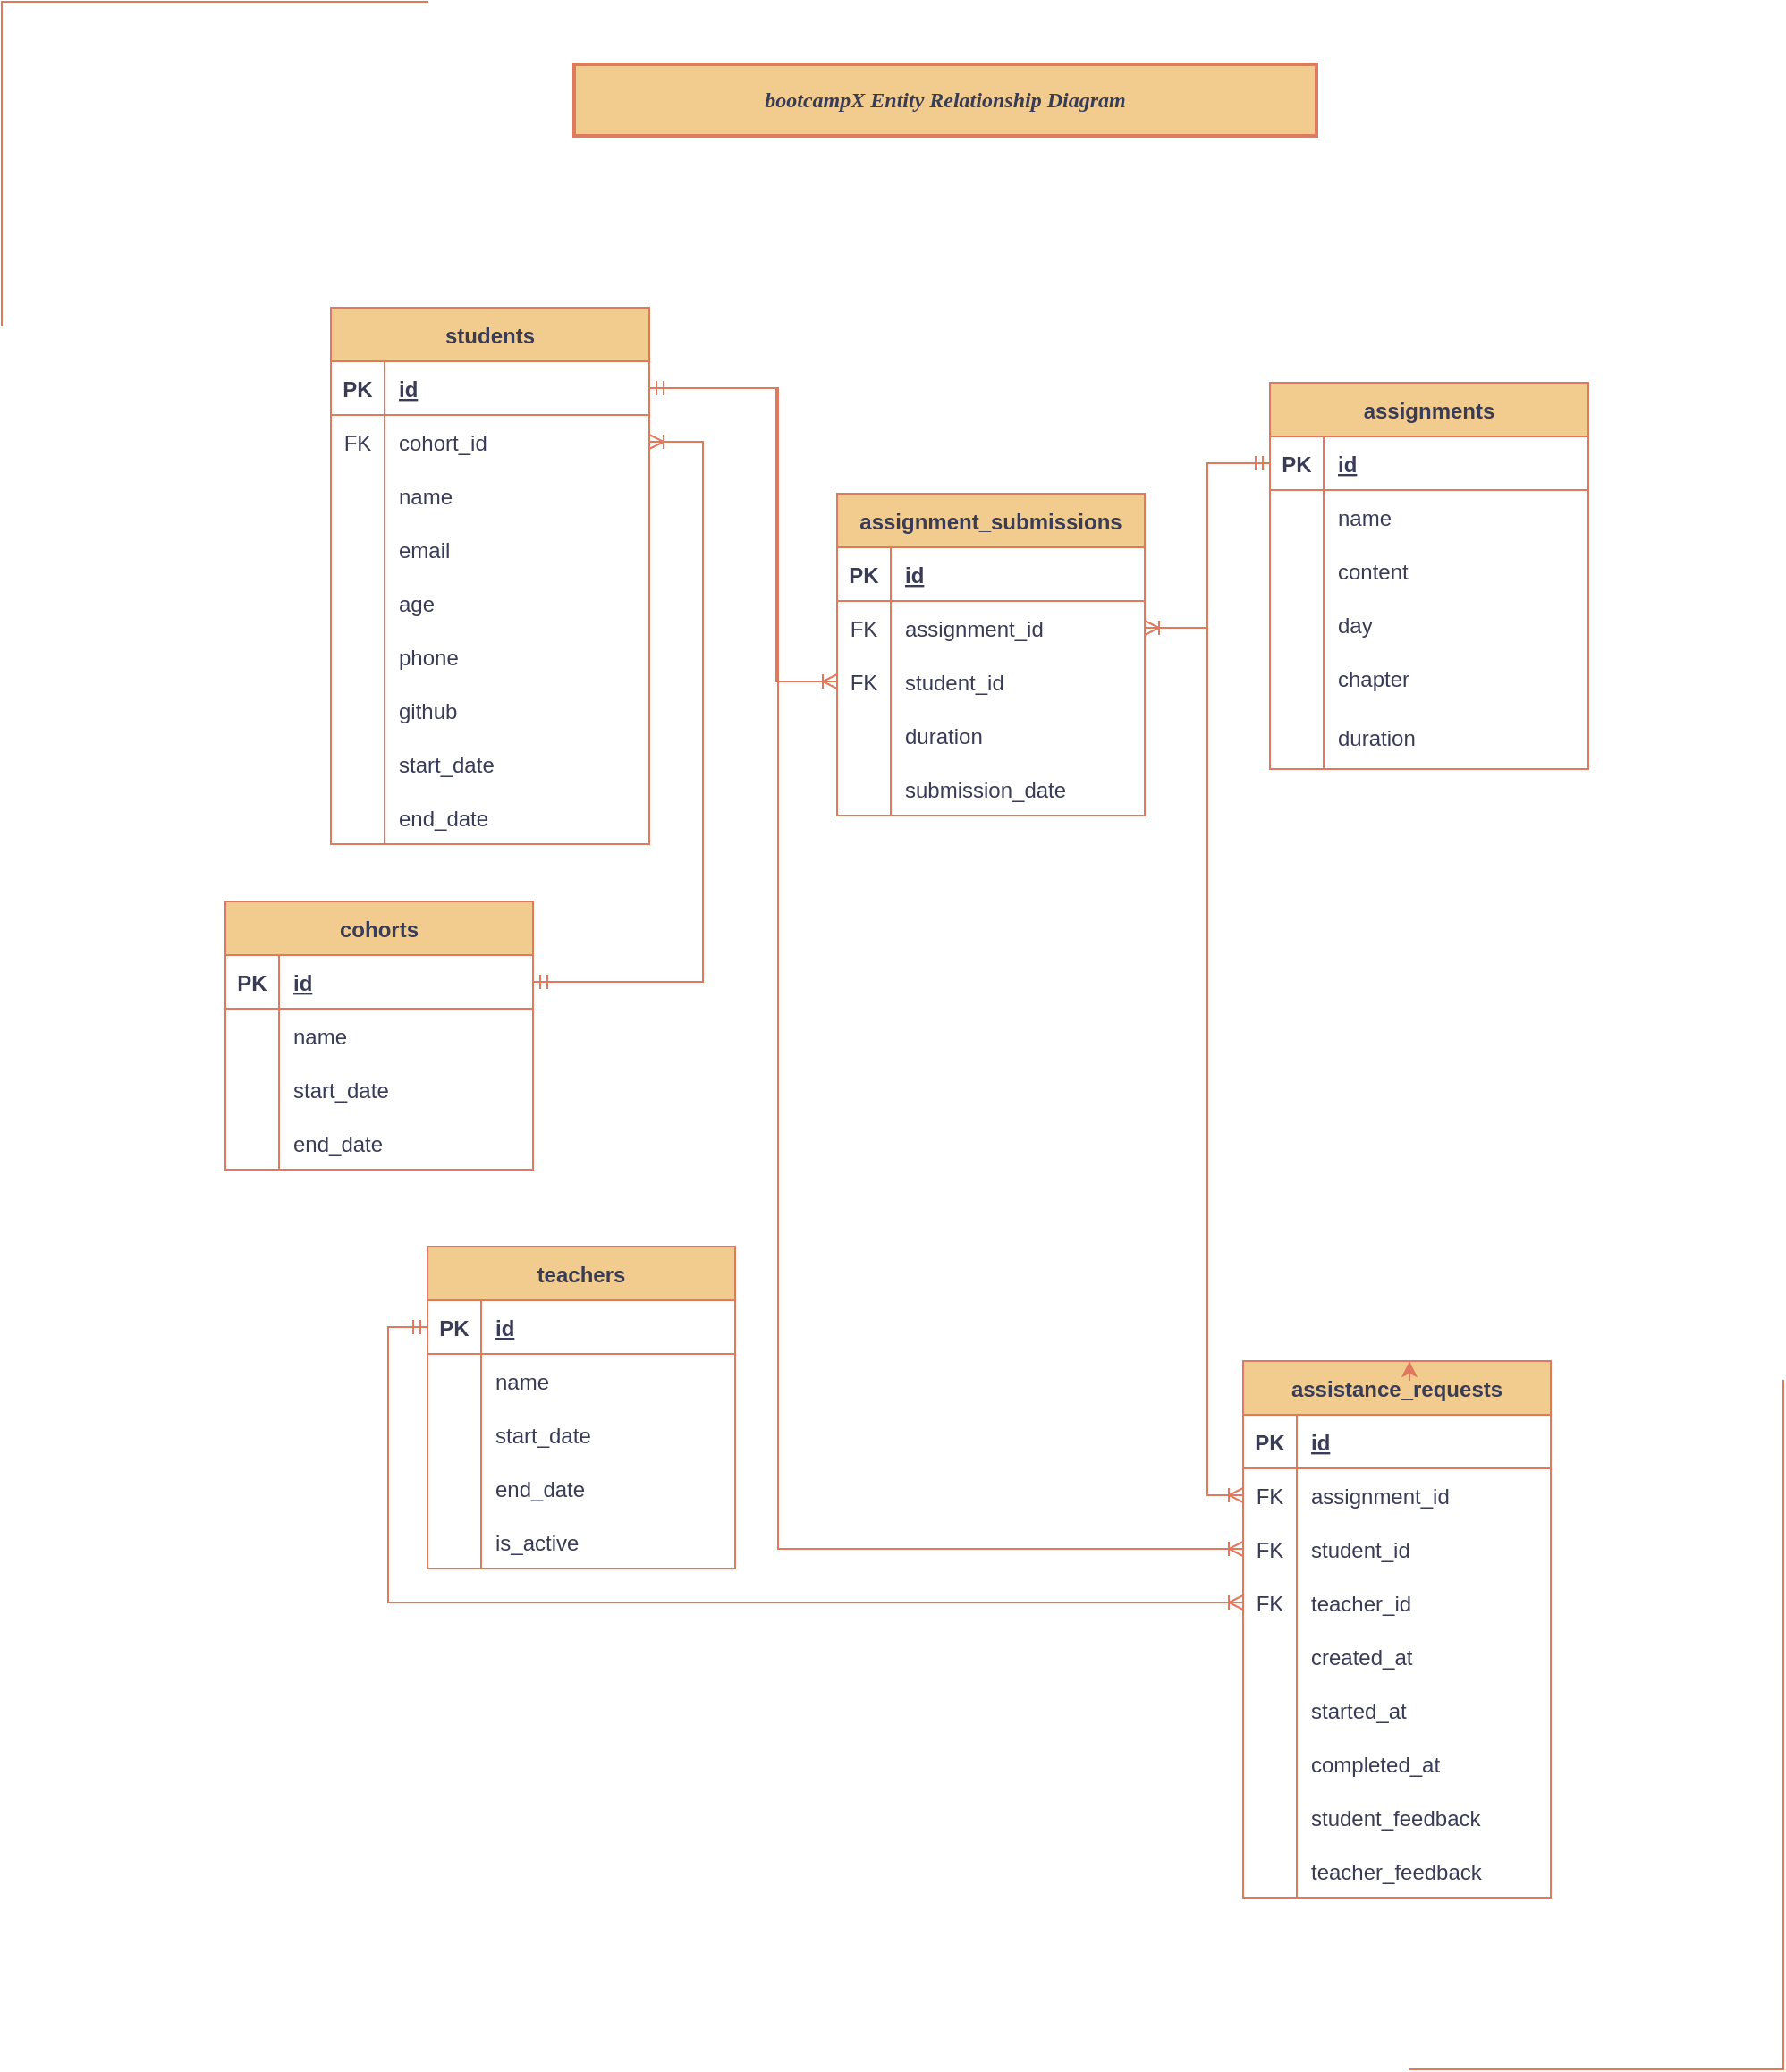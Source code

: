 <mxfile version="20.2.7" type="github">
  <diagram id="R2lEEEUBdFMjLlhIrx00" name="Page-1">
    <mxGraphModel dx="1381" dy="1195" grid="0" gridSize="17" guides="1" tooltips="1" connect="1" arrows="1" fold="1" page="0" pageScale="1" pageWidth="1920" pageHeight="1200" background="none" math="0" shadow="0" extFonts="Permanent Marker^https://fonts.googleapis.com/css?family=Permanent+Marker">
      <root>
        <mxCell id="0" />
        <mxCell id="1" parent="0" />
        <mxCell id="H8_m_KAWTPCKVmlDr_jR-15" value="assignments" style="shape=table;startSize=30;container=1;collapsible=1;childLayout=tableLayout;fixedRows=1;rowLines=0;fontStyle=1;align=center;resizeLast=1;fillColor=#F2CC8F;strokeColor=#E07A5F;fontColor=#393C56;" parent="1" vertex="1">
          <mxGeometry x="1013" y="195" width="178" height="216" as="geometry" />
        </mxCell>
        <mxCell id="H8_m_KAWTPCKVmlDr_jR-16" value="" style="shape=tableRow;horizontal=0;startSize=0;swimlaneHead=0;swimlaneBody=0;fillColor=none;collapsible=0;dropTarget=0;points=[[0,0.5],[1,0.5]];portConstraint=eastwest;top=0;left=0;right=0;bottom=1;strokeColor=#E07A5F;fontColor=#393C56;" parent="H8_m_KAWTPCKVmlDr_jR-15" vertex="1">
          <mxGeometry y="30" width="178" height="30" as="geometry" />
        </mxCell>
        <mxCell id="H8_m_KAWTPCKVmlDr_jR-17" value="PK" style="shape=partialRectangle;connectable=0;fillColor=none;top=0;left=0;bottom=0;right=0;fontStyle=1;overflow=hidden;strokeColor=#E07A5F;fontColor=#393C56;" parent="H8_m_KAWTPCKVmlDr_jR-16" vertex="1">
          <mxGeometry width="30" height="30" as="geometry">
            <mxRectangle width="30" height="30" as="alternateBounds" />
          </mxGeometry>
        </mxCell>
        <mxCell id="H8_m_KAWTPCKVmlDr_jR-18" value="id" style="shape=partialRectangle;connectable=0;fillColor=none;top=0;left=0;bottom=0;right=0;align=left;spacingLeft=6;fontStyle=5;overflow=hidden;strokeColor=#E07A5F;fontColor=#393C56;" parent="H8_m_KAWTPCKVmlDr_jR-16" vertex="1">
          <mxGeometry x="30" width="148" height="30" as="geometry">
            <mxRectangle width="148" height="30" as="alternateBounds" />
          </mxGeometry>
        </mxCell>
        <mxCell id="H8_m_KAWTPCKVmlDr_jR-19" value="" style="shape=tableRow;horizontal=0;startSize=0;swimlaneHead=0;swimlaneBody=0;fillColor=none;collapsible=0;dropTarget=0;points=[[0,0.5],[1,0.5]];portConstraint=eastwest;top=0;left=0;right=0;bottom=0;strokeColor=#E07A5F;fontColor=#393C56;" parent="H8_m_KAWTPCKVmlDr_jR-15" vertex="1">
          <mxGeometry y="60" width="178" height="30" as="geometry" />
        </mxCell>
        <mxCell id="H8_m_KAWTPCKVmlDr_jR-20" value="" style="shape=partialRectangle;connectable=0;fillColor=none;top=0;left=0;bottom=0;right=0;editable=1;overflow=hidden;strokeColor=#E07A5F;fontColor=#393C56;" parent="H8_m_KAWTPCKVmlDr_jR-19" vertex="1">
          <mxGeometry width="30" height="30" as="geometry">
            <mxRectangle width="30" height="30" as="alternateBounds" />
          </mxGeometry>
        </mxCell>
        <mxCell id="H8_m_KAWTPCKVmlDr_jR-21" value="name" style="shape=partialRectangle;connectable=0;fillColor=none;top=0;left=0;bottom=0;right=0;align=left;spacingLeft=6;overflow=hidden;strokeColor=#E07A5F;fontColor=#393C56;" parent="H8_m_KAWTPCKVmlDr_jR-19" vertex="1">
          <mxGeometry x="30" width="148" height="30" as="geometry">
            <mxRectangle width="148" height="30" as="alternateBounds" />
          </mxGeometry>
        </mxCell>
        <mxCell id="H8_m_KAWTPCKVmlDr_jR-22" value="" style="shape=tableRow;horizontal=0;startSize=0;swimlaneHead=0;swimlaneBody=0;fillColor=none;collapsible=0;dropTarget=0;points=[[0,0.5],[1,0.5]];portConstraint=eastwest;top=0;left=0;right=0;bottom=0;strokeColor=#E07A5F;fontColor=#393C56;" parent="H8_m_KAWTPCKVmlDr_jR-15" vertex="1">
          <mxGeometry y="90" width="178" height="30" as="geometry" />
        </mxCell>
        <mxCell id="H8_m_KAWTPCKVmlDr_jR-23" value="" style="shape=partialRectangle;connectable=0;fillColor=none;top=0;left=0;bottom=0;right=0;editable=1;overflow=hidden;strokeColor=#E07A5F;fontColor=#393C56;" parent="H8_m_KAWTPCKVmlDr_jR-22" vertex="1">
          <mxGeometry width="30" height="30" as="geometry">
            <mxRectangle width="30" height="30" as="alternateBounds" />
          </mxGeometry>
        </mxCell>
        <mxCell id="H8_m_KAWTPCKVmlDr_jR-24" value="content" style="shape=partialRectangle;connectable=0;fillColor=none;top=0;left=0;bottom=0;right=0;align=left;spacingLeft=6;overflow=hidden;strokeColor=#E07A5F;fontColor=#393C56;" parent="H8_m_KAWTPCKVmlDr_jR-22" vertex="1">
          <mxGeometry x="30" width="148" height="30" as="geometry">
            <mxRectangle width="148" height="30" as="alternateBounds" />
          </mxGeometry>
        </mxCell>
        <mxCell id="H8_m_KAWTPCKVmlDr_jR-25" value="" style="shape=tableRow;horizontal=0;startSize=0;swimlaneHead=0;swimlaneBody=0;fillColor=none;collapsible=0;dropTarget=0;points=[[0,0.5],[1,0.5]];portConstraint=eastwest;top=0;left=0;right=0;bottom=0;strokeColor=#E07A5F;fontColor=#393C56;" parent="H8_m_KAWTPCKVmlDr_jR-15" vertex="1">
          <mxGeometry y="120" width="178" height="30" as="geometry" />
        </mxCell>
        <mxCell id="H8_m_KAWTPCKVmlDr_jR-26" value="" style="shape=partialRectangle;connectable=0;fillColor=none;top=0;left=0;bottom=0;right=0;editable=1;overflow=hidden;strokeColor=#E07A5F;fontColor=#393C56;" parent="H8_m_KAWTPCKVmlDr_jR-25" vertex="1">
          <mxGeometry width="30" height="30" as="geometry">
            <mxRectangle width="30" height="30" as="alternateBounds" />
          </mxGeometry>
        </mxCell>
        <mxCell id="H8_m_KAWTPCKVmlDr_jR-27" value="day" style="shape=partialRectangle;connectable=0;fillColor=none;top=0;left=0;bottom=0;right=0;align=left;spacingLeft=6;overflow=hidden;strokeColor=#E07A5F;fontColor=#393C56;" parent="H8_m_KAWTPCKVmlDr_jR-25" vertex="1">
          <mxGeometry x="30" width="148" height="30" as="geometry">
            <mxRectangle width="148" height="30" as="alternateBounds" />
          </mxGeometry>
        </mxCell>
        <mxCell id="H8_m_KAWTPCKVmlDr_jR-90" style="shape=tableRow;horizontal=0;startSize=0;swimlaneHead=0;swimlaneBody=0;fillColor=none;collapsible=0;dropTarget=0;points=[[0,0.5],[1,0.5]];portConstraint=eastwest;top=0;left=0;right=0;bottom=0;strokeColor=#E07A5F;fontColor=#393C56;" parent="H8_m_KAWTPCKVmlDr_jR-15" vertex="1">
          <mxGeometry y="150" width="178" height="30" as="geometry" />
        </mxCell>
        <mxCell id="H8_m_KAWTPCKVmlDr_jR-91" style="shape=partialRectangle;connectable=0;fillColor=none;top=0;left=0;bottom=0;right=0;editable=1;overflow=hidden;strokeColor=#E07A5F;fontColor=#393C56;" parent="H8_m_KAWTPCKVmlDr_jR-90" vertex="1">
          <mxGeometry width="30" height="30" as="geometry">
            <mxRectangle width="30" height="30" as="alternateBounds" />
          </mxGeometry>
        </mxCell>
        <mxCell id="H8_m_KAWTPCKVmlDr_jR-92" value="chapter" style="shape=partialRectangle;connectable=0;fillColor=none;top=0;left=0;bottom=0;right=0;align=left;spacingLeft=6;overflow=hidden;strokeColor=#E07A5F;fontColor=#393C56;" parent="H8_m_KAWTPCKVmlDr_jR-90" vertex="1">
          <mxGeometry x="30" width="148" height="30" as="geometry">
            <mxRectangle width="148" height="30" as="alternateBounds" />
          </mxGeometry>
        </mxCell>
        <mxCell id="H8_m_KAWTPCKVmlDr_jR-93" style="shape=tableRow;horizontal=0;startSize=0;swimlaneHead=0;swimlaneBody=0;fillColor=none;collapsible=0;dropTarget=0;points=[[0,0.5],[1,0.5]];portConstraint=eastwest;top=0;left=0;right=0;bottom=0;strokeColor=#E07A5F;fontColor=#393C56;" parent="H8_m_KAWTPCKVmlDr_jR-15" vertex="1">
          <mxGeometry y="180" width="178" height="36" as="geometry" />
        </mxCell>
        <mxCell id="H8_m_KAWTPCKVmlDr_jR-94" style="shape=partialRectangle;connectable=0;fillColor=none;top=0;left=0;bottom=0;right=0;editable=1;overflow=hidden;strokeColor=#E07A5F;fontColor=#393C56;" parent="H8_m_KAWTPCKVmlDr_jR-93" vertex="1">
          <mxGeometry width="30" height="36" as="geometry">
            <mxRectangle width="30" height="36" as="alternateBounds" />
          </mxGeometry>
        </mxCell>
        <mxCell id="H8_m_KAWTPCKVmlDr_jR-95" value="duration" style="shape=partialRectangle;connectable=0;fillColor=none;top=0;left=0;bottom=0;right=0;align=left;spacingLeft=6;overflow=hidden;strokeColor=#E07A5F;fontColor=#393C56;" parent="H8_m_KAWTPCKVmlDr_jR-93" vertex="1">
          <mxGeometry x="30" width="148" height="36" as="geometry">
            <mxRectangle width="148" height="36" as="alternateBounds" />
          </mxGeometry>
        </mxCell>
        <mxCell id="H8_m_KAWTPCKVmlDr_jR-29" value="cohorts" style="shape=table;startSize=30;container=1;collapsible=1;childLayout=tableLayout;fixedRows=1;rowLines=0;fontStyle=1;align=center;resizeLast=1;fillColor=#F2CC8F;strokeColor=#E07A5F;fontColor=#393C56;" parent="1" vertex="1">
          <mxGeometry x="429" y="485" width="172" height="150" as="geometry" />
        </mxCell>
        <mxCell id="H8_m_KAWTPCKVmlDr_jR-30" value="" style="shape=tableRow;horizontal=0;startSize=0;swimlaneHead=0;swimlaneBody=0;fillColor=none;collapsible=0;dropTarget=0;points=[[0,0.5],[1,0.5]];portConstraint=eastwest;top=0;left=0;right=0;bottom=1;strokeColor=#E07A5F;fontColor=#393C56;" parent="H8_m_KAWTPCKVmlDr_jR-29" vertex="1">
          <mxGeometry y="30" width="172" height="30" as="geometry" />
        </mxCell>
        <mxCell id="H8_m_KAWTPCKVmlDr_jR-31" value="PK" style="shape=partialRectangle;connectable=0;fillColor=none;top=0;left=0;bottom=0;right=0;fontStyle=1;overflow=hidden;strokeColor=#E07A5F;fontColor=#393C56;" parent="H8_m_KAWTPCKVmlDr_jR-30" vertex="1">
          <mxGeometry width="30" height="30" as="geometry">
            <mxRectangle width="30" height="30" as="alternateBounds" />
          </mxGeometry>
        </mxCell>
        <mxCell id="H8_m_KAWTPCKVmlDr_jR-32" value="id" style="shape=partialRectangle;connectable=0;fillColor=none;top=0;left=0;bottom=0;right=0;align=left;spacingLeft=6;fontStyle=5;overflow=hidden;strokeColor=#E07A5F;fontColor=#393C56;" parent="H8_m_KAWTPCKVmlDr_jR-30" vertex="1">
          <mxGeometry x="30" width="142" height="30" as="geometry">
            <mxRectangle width="142" height="30" as="alternateBounds" />
          </mxGeometry>
        </mxCell>
        <mxCell id="H8_m_KAWTPCKVmlDr_jR-33" value="" style="shape=tableRow;horizontal=0;startSize=0;swimlaneHead=0;swimlaneBody=0;fillColor=none;collapsible=0;dropTarget=0;points=[[0,0.5],[1,0.5]];portConstraint=eastwest;top=0;left=0;right=0;bottom=0;strokeColor=#E07A5F;fontColor=#393C56;" parent="H8_m_KAWTPCKVmlDr_jR-29" vertex="1">
          <mxGeometry y="60" width="172" height="30" as="geometry" />
        </mxCell>
        <mxCell id="H8_m_KAWTPCKVmlDr_jR-34" value="" style="shape=partialRectangle;connectable=0;fillColor=none;top=0;left=0;bottom=0;right=0;editable=1;overflow=hidden;strokeColor=#E07A5F;fontColor=#393C56;" parent="H8_m_KAWTPCKVmlDr_jR-33" vertex="1">
          <mxGeometry width="30" height="30" as="geometry">
            <mxRectangle width="30" height="30" as="alternateBounds" />
          </mxGeometry>
        </mxCell>
        <mxCell id="H8_m_KAWTPCKVmlDr_jR-35" value="name" style="shape=partialRectangle;connectable=0;fillColor=none;top=0;left=0;bottom=0;right=0;align=left;spacingLeft=6;overflow=hidden;strokeColor=#E07A5F;fontColor=#393C56;" parent="H8_m_KAWTPCKVmlDr_jR-33" vertex="1">
          <mxGeometry x="30" width="142" height="30" as="geometry">
            <mxRectangle width="142" height="30" as="alternateBounds" />
          </mxGeometry>
        </mxCell>
        <mxCell id="H8_m_KAWTPCKVmlDr_jR-36" value="" style="shape=tableRow;horizontal=0;startSize=0;swimlaneHead=0;swimlaneBody=0;fillColor=none;collapsible=0;dropTarget=0;points=[[0,0.5],[1,0.5]];portConstraint=eastwest;top=0;left=0;right=0;bottom=0;strokeColor=#E07A5F;fontColor=#393C56;" parent="H8_m_KAWTPCKVmlDr_jR-29" vertex="1">
          <mxGeometry y="90" width="172" height="30" as="geometry" />
        </mxCell>
        <mxCell id="H8_m_KAWTPCKVmlDr_jR-37" value="" style="shape=partialRectangle;connectable=0;fillColor=none;top=0;left=0;bottom=0;right=0;editable=1;overflow=hidden;strokeColor=#E07A5F;fontColor=#393C56;" parent="H8_m_KAWTPCKVmlDr_jR-36" vertex="1">
          <mxGeometry width="30" height="30" as="geometry">
            <mxRectangle width="30" height="30" as="alternateBounds" />
          </mxGeometry>
        </mxCell>
        <mxCell id="H8_m_KAWTPCKVmlDr_jR-38" value="start_date" style="shape=partialRectangle;connectable=0;fillColor=none;top=0;left=0;bottom=0;right=0;align=left;spacingLeft=6;overflow=hidden;strokeColor=#E07A5F;fontColor=#393C56;" parent="H8_m_KAWTPCKVmlDr_jR-36" vertex="1">
          <mxGeometry x="30" width="142" height="30" as="geometry">
            <mxRectangle width="142" height="30" as="alternateBounds" />
          </mxGeometry>
        </mxCell>
        <mxCell id="H8_m_KAWTPCKVmlDr_jR-39" value="" style="shape=tableRow;horizontal=0;startSize=0;swimlaneHead=0;swimlaneBody=0;fillColor=none;collapsible=0;dropTarget=0;points=[[0,0.5],[1,0.5]];portConstraint=eastwest;top=0;left=0;right=0;bottom=0;strokeColor=#E07A5F;fontColor=#393C56;" parent="H8_m_KAWTPCKVmlDr_jR-29" vertex="1">
          <mxGeometry y="120" width="172" height="30" as="geometry" />
        </mxCell>
        <mxCell id="H8_m_KAWTPCKVmlDr_jR-40" value="" style="shape=partialRectangle;connectable=0;fillColor=none;top=0;left=0;bottom=0;right=0;editable=1;overflow=hidden;strokeColor=#E07A5F;fontColor=#393C56;" parent="H8_m_KAWTPCKVmlDr_jR-39" vertex="1">
          <mxGeometry width="30" height="30" as="geometry">
            <mxRectangle width="30" height="30" as="alternateBounds" />
          </mxGeometry>
        </mxCell>
        <mxCell id="H8_m_KAWTPCKVmlDr_jR-41" value="end_date" style="shape=partialRectangle;connectable=0;fillColor=none;top=0;left=0;bottom=0;right=0;align=left;spacingLeft=6;overflow=hidden;strokeColor=#E07A5F;fontColor=#393C56;" parent="H8_m_KAWTPCKVmlDr_jR-39" vertex="1">
          <mxGeometry x="30" width="142" height="30" as="geometry">
            <mxRectangle width="142" height="30" as="alternateBounds" />
          </mxGeometry>
        </mxCell>
        <mxCell id="H8_m_KAWTPCKVmlDr_jR-42" value="students" style="shape=table;startSize=30;container=1;collapsible=1;childLayout=tableLayout;fixedRows=1;rowLines=0;fontStyle=1;align=center;resizeLast=1;fillColor=#F2CC8F;strokeColor=#E07A5F;fontColor=#393C56;" parent="1" vertex="1">
          <mxGeometry x="488" y="153" width="178" height="300" as="geometry" />
        </mxCell>
        <mxCell id="H8_m_KAWTPCKVmlDr_jR-43" value="" style="shape=tableRow;horizontal=0;startSize=0;swimlaneHead=0;swimlaneBody=0;fillColor=none;collapsible=0;dropTarget=0;points=[[0,0.5],[1,0.5]];portConstraint=eastwest;top=0;left=0;right=0;bottom=1;strokeColor=#E07A5F;fontColor=#393C56;" parent="H8_m_KAWTPCKVmlDr_jR-42" vertex="1">
          <mxGeometry y="30" width="178" height="30" as="geometry" />
        </mxCell>
        <mxCell id="H8_m_KAWTPCKVmlDr_jR-44" value="PK" style="shape=partialRectangle;connectable=0;fillColor=none;top=0;left=0;bottom=0;right=0;fontStyle=1;overflow=hidden;strokeColor=#E07A5F;fontColor=#393C56;" parent="H8_m_KAWTPCKVmlDr_jR-43" vertex="1">
          <mxGeometry width="30" height="30" as="geometry">
            <mxRectangle width="30" height="30" as="alternateBounds" />
          </mxGeometry>
        </mxCell>
        <mxCell id="H8_m_KAWTPCKVmlDr_jR-45" value="id" style="shape=partialRectangle;connectable=0;fillColor=none;top=0;left=0;bottom=0;right=0;align=left;spacingLeft=6;fontStyle=5;overflow=hidden;strokeColor=#E07A5F;fontColor=#393C56;" parent="H8_m_KAWTPCKVmlDr_jR-43" vertex="1">
          <mxGeometry x="30" width="148" height="30" as="geometry">
            <mxRectangle width="148" height="30" as="alternateBounds" />
          </mxGeometry>
        </mxCell>
        <mxCell id="H8_m_KAWTPCKVmlDr_jR-83" style="shape=tableRow;horizontal=0;startSize=0;swimlaneHead=0;swimlaneBody=0;fillColor=none;collapsible=0;dropTarget=0;points=[[0,0.5],[1,0.5]];portConstraint=eastwest;top=0;left=0;right=0;bottom=0;strokeColor=#E07A5F;fontColor=#393C56;" parent="H8_m_KAWTPCKVmlDr_jR-42" vertex="1">
          <mxGeometry y="60" width="178" height="30" as="geometry" />
        </mxCell>
        <mxCell id="H8_m_KAWTPCKVmlDr_jR-84" value="FK" style="shape=partialRectangle;connectable=0;fillColor=none;top=0;left=0;bottom=0;right=0;editable=1;overflow=hidden;strokeColor=#E07A5F;fontColor=#393C56;" parent="H8_m_KAWTPCKVmlDr_jR-83" vertex="1">
          <mxGeometry width="30" height="30" as="geometry">
            <mxRectangle width="30" height="30" as="alternateBounds" />
          </mxGeometry>
        </mxCell>
        <mxCell id="H8_m_KAWTPCKVmlDr_jR-85" value="cohort_id" style="shape=partialRectangle;connectable=0;fillColor=none;top=0;left=0;bottom=0;right=0;align=left;spacingLeft=6;overflow=hidden;strokeColor=#E07A5F;fontColor=#393C56;" parent="H8_m_KAWTPCKVmlDr_jR-83" vertex="1">
          <mxGeometry x="30" width="148" height="30" as="geometry">
            <mxRectangle width="148" height="30" as="alternateBounds" />
          </mxGeometry>
        </mxCell>
        <mxCell id="H8_m_KAWTPCKVmlDr_jR-46" value="" style="shape=tableRow;horizontal=0;startSize=0;swimlaneHead=0;swimlaneBody=0;fillColor=none;collapsible=0;dropTarget=0;points=[[0,0.5],[1,0.5]];portConstraint=eastwest;top=0;left=0;right=0;bottom=0;strokeColor=#E07A5F;fontColor=#393C56;" parent="H8_m_KAWTPCKVmlDr_jR-42" vertex="1">
          <mxGeometry y="90" width="178" height="30" as="geometry" />
        </mxCell>
        <mxCell id="H8_m_KAWTPCKVmlDr_jR-47" value="" style="shape=partialRectangle;connectable=0;fillColor=none;top=0;left=0;bottom=0;right=0;editable=1;overflow=hidden;strokeColor=#E07A5F;fontColor=#393C56;" parent="H8_m_KAWTPCKVmlDr_jR-46" vertex="1">
          <mxGeometry width="30" height="30" as="geometry">
            <mxRectangle width="30" height="30" as="alternateBounds" />
          </mxGeometry>
        </mxCell>
        <mxCell id="H8_m_KAWTPCKVmlDr_jR-48" value="name" style="shape=partialRectangle;connectable=0;fillColor=none;top=0;left=0;bottom=0;right=0;align=left;spacingLeft=6;overflow=hidden;strokeColor=#E07A5F;fontColor=#393C56;" parent="H8_m_KAWTPCKVmlDr_jR-46" vertex="1">
          <mxGeometry x="30" width="148" height="30" as="geometry">
            <mxRectangle width="148" height="30" as="alternateBounds" />
          </mxGeometry>
        </mxCell>
        <mxCell id="H8_m_KAWTPCKVmlDr_jR-52" value="" style="shape=tableRow;horizontal=0;startSize=0;swimlaneHead=0;swimlaneBody=0;fillColor=none;collapsible=0;dropTarget=0;points=[[0,0.5],[1,0.5]];portConstraint=eastwest;top=0;left=0;right=0;bottom=0;strokeColor=#E07A5F;fontColor=#393C56;" parent="H8_m_KAWTPCKVmlDr_jR-42" vertex="1">
          <mxGeometry y="120" width="178" height="30" as="geometry" />
        </mxCell>
        <mxCell id="H8_m_KAWTPCKVmlDr_jR-53" value="" style="shape=partialRectangle;connectable=0;fillColor=none;top=0;left=0;bottom=0;right=0;editable=1;overflow=hidden;strokeColor=#E07A5F;fontColor=#393C56;" parent="H8_m_KAWTPCKVmlDr_jR-52" vertex="1">
          <mxGeometry width="30" height="30" as="geometry">
            <mxRectangle width="30" height="30" as="alternateBounds" />
          </mxGeometry>
        </mxCell>
        <mxCell id="H8_m_KAWTPCKVmlDr_jR-54" value="email" style="shape=partialRectangle;connectable=0;fillColor=none;top=0;left=0;bottom=0;right=0;align=left;spacingLeft=6;overflow=hidden;strokeColor=#E07A5F;fontColor=#393C56;" parent="H8_m_KAWTPCKVmlDr_jR-52" vertex="1">
          <mxGeometry x="30" width="148" height="30" as="geometry">
            <mxRectangle width="148" height="30" as="alternateBounds" />
          </mxGeometry>
        </mxCell>
        <mxCell id="H8_m_KAWTPCKVmlDr_jR-49" value="" style="shape=tableRow;horizontal=0;startSize=0;swimlaneHead=0;swimlaneBody=0;fillColor=none;collapsible=0;dropTarget=0;points=[[0,0.5],[1,0.5]];portConstraint=eastwest;top=0;left=0;right=0;bottom=0;strokeColor=#E07A5F;fontColor=#393C56;" parent="H8_m_KAWTPCKVmlDr_jR-42" vertex="1">
          <mxGeometry y="150" width="178" height="30" as="geometry" />
        </mxCell>
        <mxCell id="H8_m_KAWTPCKVmlDr_jR-50" value="" style="shape=partialRectangle;connectable=0;fillColor=none;top=0;left=0;bottom=0;right=0;editable=1;overflow=hidden;strokeColor=#E07A5F;fontColor=#393C56;" parent="H8_m_KAWTPCKVmlDr_jR-49" vertex="1">
          <mxGeometry width="30" height="30" as="geometry">
            <mxRectangle width="30" height="30" as="alternateBounds" />
          </mxGeometry>
        </mxCell>
        <mxCell id="H8_m_KAWTPCKVmlDr_jR-51" value="age" style="shape=partialRectangle;connectable=0;fillColor=none;top=0;left=0;bottom=0;right=0;align=left;spacingLeft=6;overflow=hidden;strokeColor=#E07A5F;fontColor=#393C56;" parent="H8_m_KAWTPCKVmlDr_jR-49" vertex="1">
          <mxGeometry x="30" width="148" height="30" as="geometry">
            <mxRectangle width="148" height="30" as="alternateBounds" />
          </mxGeometry>
        </mxCell>
        <mxCell id="H8_m_KAWTPCKVmlDr_jR-71" style="shape=tableRow;horizontal=0;startSize=0;swimlaneHead=0;swimlaneBody=0;fillColor=none;collapsible=0;dropTarget=0;points=[[0,0.5],[1,0.5]];portConstraint=eastwest;top=0;left=0;right=0;bottom=0;strokeColor=#E07A5F;fontColor=#393C56;" parent="H8_m_KAWTPCKVmlDr_jR-42" vertex="1">
          <mxGeometry y="180" width="178" height="30" as="geometry" />
        </mxCell>
        <mxCell id="H8_m_KAWTPCKVmlDr_jR-72" style="shape=partialRectangle;connectable=0;fillColor=none;top=0;left=0;bottom=0;right=0;editable=1;overflow=hidden;strokeColor=#E07A5F;fontColor=#393C56;" parent="H8_m_KAWTPCKVmlDr_jR-71" vertex="1">
          <mxGeometry width="30" height="30" as="geometry">
            <mxRectangle width="30" height="30" as="alternateBounds" />
          </mxGeometry>
        </mxCell>
        <mxCell id="H8_m_KAWTPCKVmlDr_jR-73" value="phone" style="shape=partialRectangle;connectable=0;fillColor=none;top=0;left=0;bottom=0;right=0;align=left;spacingLeft=6;overflow=hidden;strokeColor=#E07A5F;fontColor=#393C56;" parent="H8_m_KAWTPCKVmlDr_jR-71" vertex="1">
          <mxGeometry x="30" width="148" height="30" as="geometry">
            <mxRectangle width="148" height="30" as="alternateBounds" />
          </mxGeometry>
        </mxCell>
        <mxCell id="H8_m_KAWTPCKVmlDr_jR-74" style="shape=tableRow;horizontal=0;startSize=0;swimlaneHead=0;swimlaneBody=0;fillColor=none;collapsible=0;dropTarget=0;points=[[0,0.5],[1,0.5]];portConstraint=eastwest;top=0;left=0;right=0;bottom=0;strokeColor=#E07A5F;fontColor=#393C56;" parent="H8_m_KAWTPCKVmlDr_jR-42" vertex="1">
          <mxGeometry y="210" width="178" height="30" as="geometry" />
        </mxCell>
        <mxCell id="H8_m_KAWTPCKVmlDr_jR-75" style="shape=partialRectangle;connectable=0;fillColor=none;top=0;left=0;bottom=0;right=0;editable=1;overflow=hidden;strokeColor=#E07A5F;fontColor=#393C56;" parent="H8_m_KAWTPCKVmlDr_jR-74" vertex="1">
          <mxGeometry width="30" height="30" as="geometry">
            <mxRectangle width="30" height="30" as="alternateBounds" />
          </mxGeometry>
        </mxCell>
        <mxCell id="H8_m_KAWTPCKVmlDr_jR-76" value="github" style="shape=partialRectangle;connectable=0;fillColor=none;top=0;left=0;bottom=0;right=0;align=left;spacingLeft=6;overflow=hidden;strokeColor=#E07A5F;fontColor=#393C56;" parent="H8_m_KAWTPCKVmlDr_jR-74" vertex="1">
          <mxGeometry x="30" width="148" height="30" as="geometry">
            <mxRectangle width="148" height="30" as="alternateBounds" />
          </mxGeometry>
        </mxCell>
        <mxCell id="H8_m_KAWTPCKVmlDr_jR-77" style="shape=tableRow;horizontal=0;startSize=0;swimlaneHead=0;swimlaneBody=0;fillColor=none;collapsible=0;dropTarget=0;points=[[0,0.5],[1,0.5]];portConstraint=eastwest;top=0;left=0;right=0;bottom=0;strokeColor=#E07A5F;fontColor=#393C56;" parent="H8_m_KAWTPCKVmlDr_jR-42" vertex="1">
          <mxGeometry y="240" width="178" height="30" as="geometry" />
        </mxCell>
        <mxCell id="H8_m_KAWTPCKVmlDr_jR-78" style="shape=partialRectangle;connectable=0;fillColor=none;top=0;left=0;bottom=0;right=0;editable=1;overflow=hidden;strokeColor=#E07A5F;fontColor=#393C56;" parent="H8_m_KAWTPCKVmlDr_jR-77" vertex="1">
          <mxGeometry width="30" height="30" as="geometry">
            <mxRectangle width="30" height="30" as="alternateBounds" />
          </mxGeometry>
        </mxCell>
        <mxCell id="H8_m_KAWTPCKVmlDr_jR-79" value="start_date" style="shape=partialRectangle;connectable=0;fillColor=none;top=0;left=0;bottom=0;right=0;align=left;spacingLeft=6;overflow=hidden;strokeColor=#E07A5F;fontColor=#393C56;" parent="H8_m_KAWTPCKVmlDr_jR-77" vertex="1">
          <mxGeometry x="30" width="148" height="30" as="geometry">
            <mxRectangle width="148" height="30" as="alternateBounds" />
          </mxGeometry>
        </mxCell>
        <mxCell id="H8_m_KAWTPCKVmlDr_jR-80" style="shape=tableRow;horizontal=0;startSize=0;swimlaneHead=0;swimlaneBody=0;fillColor=none;collapsible=0;dropTarget=0;points=[[0,0.5],[1,0.5]];portConstraint=eastwest;top=0;left=0;right=0;bottom=0;strokeColor=#E07A5F;fontColor=#393C56;" parent="H8_m_KAWTPCKVmlDr_jR-42" vertex="1">
          <mxGeometry y="270" width="178" height="30" as="geometry" />
        </mxCell>
        <mxCell id="H8_m_KAWTPCKVmlDr_jR-81" style="shape=partialRectangle;connectable=0;fillColor=none;top=0;left=0;bottom=0;right=0;editable=1;overflow=hidden;strokeColor=#E07A5F;fontColor=#393C56;" parent="H8_m_KAWTPCKVmlDr_jR-80" vertex="1">
          <mxGeometry width="30" height="30" as="geometry">
            <mxRectangle width="30" height="30" as="alternateBounds" />
          </mxGeometry>
        </mxCell>
        <mxCell id="H8_m_KAWTPCKVmlDr_jR-82" value="end_date" style="shape=partialRectangle;connectable=0;fillColor=none;top=0;left=0;bottom=0;right=0;align=left;spacingLeft=6;overflow=hidden;strokeColor=#E07A5F;fontColor=#393C56;" parent="H8_m_KAWTPCKVmlDr_jR-80" vertex="1">
          <mxGeometry x="30" width="148" height="30" as="geometry">
            <mxRectangle width="148" height="30" as="alternateBounds" />
          </mxGeometry>
        </mxCell>
        <mxCell id="H8_m_KAWTPCKVmlDr_jR-55" value="assignment_submissions" style="shape=table;startSize=30;container=1;collapsible=1;childLayout=tableLayout;fixedRows=1;rowLines=0;fontStyle=1;align=center;resizeLast=1;fillColor=#F2CC8F;strokeColor=#E07A5F;fontColor=#393C56;" parent="1" vertex="1">
          <mxGeometry x="771" y="257" width="172" height="180" as="geometry" />
        </mxCell>
        <mxCell id="H8_m_KAWTPCKVmlDr_jR-56" value="" style="shape=tableRow;horizontal=0;startSize=0;swimlaneHead=0;swimlaneBody=0;fillColor=none;collapsible=0;dropTarget=0;points=[[0,0.5],[1,0.5]];portConstraint=eastwest;top=0;left=0;right=0;bottom=1;strokeColor=#E07A5F;fontColor=#393C56;" parent="H8_m_KAWTPCKVmlDr_jR-55" vertex="1">
          <mxGeometry y="30" width="172" height="30" as="geometry" />
        </mxCell>
        <mxCell id="H8_m_KAWTPCKVmlDr_jR-57" value="PK" style="shape=partialRectangle;connectable=0;fillColor=none;top=0;left=0;bottom=0;right=0;fontStyle=1;overflow=hidden;strokeColor=#E07A5F;fontColor=#393C56;" parent="H8_m_KAWTPCKVmlDr_jR-56" vertex="1">
          <mxGeometry width="30" height="30" as="geometry">
            <mxRectangle width="30" height="30" as="alternateBounds" />
          </mxGeometry>
        </mxCell>
        <mxCell id="H8_m_KAWTPCKVmlDr_jR-58" value="id" style="shape=partialRectangle;connectable=0;fillColor=none;top=0;left=0;bottom=0;right=0;align=left;spacingLeft=6;fontStyle=5;overflow=hidden;strokeColor=#E07A5F;fontColor=#393C56;" parent="H8_m_KAWTPCKVmlDr_jR-56" vertex="1">
          <mxGeometry x="30" width="142" height="30" as="geometry">
            <mxRectangle width="142" height="30" as="alternateBounds" />
          </mxGeometry>
        </mxCell>
        <mxCell id="H8_m_KAWTPCKVmlDr_jR-59" value="" style="shape=tableRow;horizontal=0;startSize=0;swimlaneHead=0;swimlaneBody=0;fillColor=none;collapsible=0;dropTarget=0;points=[[0,0.5],[1,0.5]];portConstraint=eastwest;top=0;left=0;right=0;bottom=0;strokeColor=#E07A5F;fontColor=#393C56;" parent="H8_m_KAWTPCKVmlDr_jR-55" vertex="1">
          <mxGeometry y="60" width="172" height="30" as="geometry" />
        </mxCell>
        <mxCell id="H8_m_KAWTPCKVmlDr_jR-60" value="FK" style="shape=partialRectangle;connectable=0;fillColor=none;top=0;left=0;bottom=0;right=0;editable=1;overflow=hidden;strokeColor=#E07A5F;fontColor=#393C56;" parent="H8_m_KAWTPCKVmlDr_jR-59" vertex="1">
          <mxGeometry width="30" height="30" as="geometry">
            <mxRectangle width="30" height="30" as="alternateBounds" />
          </mxGeometry>
        </mxCell>
        <mxCell id="H8_m_KAWTPCKVmlDr_jR-61" value="assignment_id" style="shape=partialRectangle;connectable=0;fillColor=none;top=0;left=0;bottom=0;right=0;align=left;spacingLeft=6;overflow=hidden;strokeColor=#E07A5F;fontColor=#393C56;" parent="H8_m_KAWTPCKVmlDr_jR-59" vertex="1">
          <mxGeometry x="30" width="142" height="30" as="geometry">
            <mxRectangle width="142" height="30" as="alternateBounds" />
          </mxGeometry>
        </mxCell>
        <mxCell id="H8_m_KAWTPCKVmlDr_jR-62" value="" style="shape=tableRow;horizontal=0;startSize=0;swimlaneHead=0;swimlaneBody=0;fillColor=none;collapsible=0;dropTarget=0;points=[[0,0.5],[1,0.5]];portConstraint=eastwest;top=0;left=0;right=0;bottom=0;strokeColor=#E07A5F;fontColor=#393C56;" parent="H8_m_KAWTPCKVmlDr_jR-55" vertex="1">
          <mxGeometry y="90" width="172" height="30" as="geometry" />
        </mxCell>
        <mxCell id="H8_m_KAWTPCKVmlDr_jR-63" value="FK" style="shape=partialRectangle;connectable=0;fillColor=none;top=0;left=0;bottom=0;right=0;editable=1;overflow=hidden;strokeColor=#E07A5F;fontColor=#393C56;" parent="H8_m_KAWTPCKVmlDr_jR-62" vertex="1">
          <mxGeometry width="30" height="30" as="geometry">
            <mxRectangle width="30" height="30" as="alternateBounds" />
          </mxGeometry>
        </mxCell>
        <mxCell id="H8_m_KAWTPCKVmlDr_jR-64" value="student_id" style="shape=partialRectangle;connectable=0;fillColor=none;top=0;left=0;bottom=0;right=0;align=left;spacingLeft=6;overflow=hidden;strokeColor=#E07A5F;fontColor=#393C56;" parent="H8_m_KAWTPCKVmlDr_jR-62" vertex="1">
          <mxGeometry x="30" width="142" height="30" as="geometry">
            <mxRectangle width="142" height="30" as="alternateBounds" />
          </mxGeometry>
        </mxCell>
        <mxCell id="H8_m_KAWTPCKVmlDr_jR-65" value="" style="shape=tableRow;horizontal=0;startSize=0;swimlaneHead=0;swimlaneBody=0;fillColor=none;collapsible=0;dropTarget=0;points=[[0,0.5],[1,0.5]];portConstraint=eastwest;top=0;left=0;right=0;bottom=0;strokeColor=#E07A5F;fontColor=#393C56;" parent="H8_m_KAWTPCKVmlDr_jR-55" vertex="1">
          <mxGeometry y="120" width="172" height="30" as="geometry" />
        </mxCell>
        <mxCell id="H8_m_KAWTPCKVmlDr_jR-66" value="" style="shape=partialRectangle;connectable=0;fillColor=none;top=0;left=0;bottom=0;right=0;editable=1;overflow=hidden;strokeColor=#E07A5F;fontColor=#393C56;" parent="H8_m_KAWTPCKVmlDr_jR-65" vertex="1">
          <mxGeometry width="30" height="30" as="geometry">
            <mxRectangle width="30" height="30" as="alternateBounds" />
          </mxGeometry>
        </mxCell>
        <mxCell id="H8_m_KAWTPCKVmlDr_jR-67" value="duration" style="shape=partialRectangle;connectable=0;fillColor=none;top=0;left=0;bottom=0;right=0;align=left;spacingLeft=6;overflow=hidden;strokeColor=#E07A5F;fontColor=#393C56;" parent="H8_m_KAWTPCKVmlDr_jR-65" vertex="1">
          <mxGeometry x="30" width="142" height="30" as="geometry">
            <mxRectangle width="142" height="30" as="alternateBounds" />
          </mxGeometry>
        </mxCell>
        <mxCell id="H8_m_KAWTPCKVmlDr_jR-87" style="shape=tableRow;horizontal=0;startSize=0;swimlaneHead=0;swimlaneBody=0;fillColor=none;collapsible=0;dropTarget=0;points=[[0,0.5],[1,0.5]];portConstraint=eastwest;top=0;left=0;right=0;bottom=0;strokeColor=#E07A5F;fontColor=#393C56;" parent="H8_m_KAWTPCKVmlDr_jR-55" vertex="1">
          <mxGeometry y="150" width="172" height="30" as="geometry" />
        </mxCell>
        <mxCell id="H8_m_KAWTPCKVmlDr_jR-88" style="shape=partialRectangle;connectable=0;fillColor=none;top=0;left=0;bottom=0;right=0;editable=1;overflow=hidden;strokeColor=#E07A5F;fontColor=#393C56;" parent="H8_m_KAWTPCKVmlDr_jR-87" vertex="1">
          <mxGeometry width="30" height="30" as="geometry">
            <mxRectangle width="30" height="30" as="alternateBounds" />
          </mxGeometry>
        </mxCell>
        <mxCell id="H8_m_KAWTPCKVmlDr_jR-89" value="submission_date" style="shape=partialRectangle;connectable=0;fillColor=none;top=0;left=0;bottom=0;right=0;align=left;spacingLeft=6;overflow=hidden;strokeColor=#E07A5F;fontColor=#393C56;" parent="H8_m_KAWTPCKVmlDr_jR-87" vertex="1">
          <mxGeometry x="30" width="142" height="30" as="geometry">
            <mxRectangle width="142" height="30" as="alternateBounds" />
          </mxGeometry>
        </mxCell>
        <mxCell id="H8_m_KAWTPCKVmlDr_jR-100" value="" style="edgeStyle=entityRelationEdgeStyle;fontSize=12;html=1;endArrow=ERoneToMany;startArrow=ERmandOne;rounded=0;exitX=1;exitY=0.5;exitDx=0;exitDy=0;labelBackgroundColor=#F4F1DE;strokeColor=#E07A5F;fontColor=#393C56;" parent="1" source="H8_m_KAWTPCKVmlDr_jR-30" target="H8_m_KAWTPCKVmlDr_jR-83" edge="1">
          <mxGeometry width="100" height="100" relative="1" as="geometry">
            <mxPoint x="669" y="534" as="sourcePoint" />
            <mxPoint x="703" y="598" as="targetPoint" />
          </mxGeometry>
        </mxCell>
        <mxCell id="H8_m_KAWTPCKVmlDr_jR-102" value="" style="edgeStyle=elbowEdgeStyle;fontSize=12;html=1;endArrow=ERoneToMany;startArrow=ERmandOne;rounded=0;exitX=0;exitY=0.5;exitDx=0;exitDy=0;entryX=1;entryY=0.5;entryDx=0;entryDy=0;labelBackgroundColor=#F4F1DE;strokeColor=#E07A5F;fontColor=#393C56;" parent="1" source="H8_m_KAWTPCKVmlDr_jR-16" target="H8_m_KAWTPCKVmlDr_jR-59" edge="1">
          <mxGeometry width="100" height="100" relative="1" as="geometry">
            <mxPoint x="962" y="600" as="sourcePoint" />
            <mxPoint x="1062" y="500" as="targetPoint" />
          </mxGeometry>
        </mxCell>
        <mxCell id="H8_m_KAWTPCKVmlDr_jR-107" value="" style="edgeStyle=elbowEdgeStyle;fontSize=12;html=1;endArrow=ERoneToMany;startArrow=ERmandOne;rounded=0;entryX=0;entryY=0.5;entryDx=0;entryDy=0;labelBackgroundColor=#F4F1DE;strokeColor=#E07A5F;fontColor=#393C56;exitX=1;exitY=0.5;exitDx=0;exitDy=0;" parent="1" source="H8_m_KAWTPCKVmlDr_jR-43" target="H8_m_KAWTPCKVmlDr_jR-62" edge="1">
          <mxGeometry width="100" height="100" relative="1" as="geometry">
            <mxPoint x="771" y="171" as="sourcePoint" />
            <mxPoint x="968" y="422" as="targetPoint" />
            <Array as="points">
              <mxPoint x="737" y="282" />
              <mxPoint x="621" y="289" />
            </Array>
          </mxGeometry>
        </mxCell>
        <mxCell id="H8_m_KAWTPCKVmlDr_jR-111" value="teachers" style="shape=table;startSize=30;container=1;collapsible=1;childLayout=tableLayout;fixedRows=1;rowLines=0;fontStyle=1;align=center;resizeLast=1;fillColor=#F2CC8F;strokeColor=#E07A5F;fontColor=#393C56;" parent="1" vertex="1">
          <mxGeometry x="542" y="678" width="172" height="180" as="geometry" />
        </mxCell>
        <mxCell id="H8_m_KAWTPCKVmlDr_jR-112" value="" style="shape=tableRow;horizontal=0;startSize=0;swimlaneHead=0;swimlaneBody=0;fillColor=none;collapsible=0;dropTarget=0;points=[[0,0.5],[1,0.5]];portConstraint=eastwest;top=0;left=0;right=0;bottom=1;strokeColor=#E07A5F;fontColor=#393C56;" parent="H8_m_KAWTPCKVmlDr_jR-111" vertex="1">
          <mxGeometry y="30" width="172" height="30" as="geometry" />
        </mxCell>
        <mxCell id="H8_m_KAWTPCKVmlDr_jR-113" value="PK" style="shape=partialRectangle;connectable=0;fillColor=none;top=0;left=0;bottom=0;right=0;fontStyle=1;overflow=hidden;strokeColor=#E07A5F;fontColor=#393C56;" parent="H8_m_KAWTPCKVmlDr_jR-112" vertex="1">
          <mxGeometry width="30" height="30" as="geometry">
            <mxRectangle width="30" height="30" as="alternateBounds" />
          </mxGeometry>
        </mxCell>
        <mxCell id="H8_m_KAWTPCKVmlDr_jR-114" value="id" style="shape=partialRectangle;connectable=0;fillColor=none;top=0;left=0;bottom=0;right=0;align=left;spacingLeft=6;fontStyle=5;overflow=hidden;strokeColor=#E07A5F;fontColor=#393C56;" parent="H8_m_KAWTPCKVmlDr_jR-112" vertex="1">
          <mxGeometry x="30" width="142" height="30" as="geometry">
            <mxRectangle width="142" height="30" as="alternateBounds" />
          </mxGeometry>
        </mxCell>
        <mxCell id="H8_m_KAWTPCKVmlDr_jR-115" value="" style="shape=tableRow;horizontal=0;startSize=0;swimlaneHead=0;swimlaneBody=0;fillColor=none;collapsible=0;dropTarget=0;points=[[0,0.5],[1,0.5]];portConstraint=eastwest;top=0;left=0;right=0;bottom=0;strokeColor=#E07A5F;fontColor=#393C56;" parent="H8_m_KAWTPCKVmlDr_jR-111" vertex="1">
          <mxGeometry y="60" width="172" height="30" as="geometry" />
        </mxCell>
        <mxCell id="H8_m_KAWTPCKVmlDr_jR-116" value="" style="shape=partialRectangle;connectable=0;fillColor=none;top=0;left=0;bottom=0;right=0;editable=1;overflow=hidden;strokeColor=#E07A5F;fontColor=#393C56;" parent="H8_m_KAWTPCKVmlDr_jR-115" vertex="1">
          <mxGeometry width="30" height="30" as="geometry">
            <mxRectangle width="30" height="30" as="alternateBounds" />
          </mxGeometry>
        </mxCell>
        <mxCell id="H8_m_KAWTPCKVmlDr_jR-117" value="name" style="shape=partialRectangle;connectable=0;fillColor=none;top=0;left=0;bottom=0;right=0;align=left;spacingLeft=6;overflow=hidden;strokeColor=#E07A5F;fontColor=#393C56;" parent="H8_m_KAWTPCKVmlDr_jR-115" vertex="1">
          <mxGeometry x="30" width="142" height="30" as="geometry">
            <mxRectangle width="142" height="30" as="alternateBounds" />
          </mxGeometry>
        </mxCell>
        <mxCell id="H8_m_KAWTPCKVmlDr_jR-118" value="" style="shape=tableRow;horizontal=0;startSize=0;swimlaneHead=0;swimlaneBody=0;fillColor=none;collapsible=0;dropTarget=0;points=[[0,0.5],[1,0.5]];portConstraint=eastwest;top=0;left=0;right=0;bottom=0;strokeColor=#E07A5F;fontColor=#393C56;" parent="H8_m_KAWTPCKVmlDr_jR-111" vertex="1">
          <mxGeometry y="90" width="172" height="30" as="geometry" />
        </mxCell>
        <mxCell id="H8_m_KAWTPCKVmlDr_jR-119" value="" style="shape=partialRectangle;connectable=0;fillColor=none;top=0;left=0;bottom=0;right=0;editable=1;overflow=hidden;strokeColor=#E07A5F;fontColor=#393C56;" parent="H8_m_KAWTPCKVmlDr_jR-118" vertex="1">
          <mxGeometry width="30" height="30" as="geometry">
            <mxRectangle width="30" height="30" as="alternateBounds" />
          </mxGeometry>
        </mxCell>
        <mxCell id="H8_m_KAWTPCKVmlDr_jR-120" value="start_date" style="shape=partialRectangle;connectable=0;fillColor=none;top=0;left=0;bottom=0;right=0;align=left;spacingLeft=6;overflow=hidden;strokeColor=#E07A5F;fontColor=#393C56;" parent="H8_m_KAWTPCKVmlDr_jR-118" vertex="1">
          <mxGeometry x="30" width="142" height="30" as="geometry">
            <mxRectangle width="142" height="30" as="alternateBounds" />
          </mxGeometry>
        </mxCell>
        <mxCell id="H8_m_KAWTPCKVmlDr_jR-121" value="" style="shape=tableRow;horizontal=0;startSize=0;swimlaneHead=0;swimlaneBody=0;fillColor=none;collapsible=0;dropTarget=0;points=[[0,0.5],[1,0.5]];portConstraint=eastwest;top=0;left=0;right=0;bottom=0;strokeColor=#E07A5F;fontColor=#393C56;" parent="H8_m_KAWTPCKVmlDr_jR-111" vertex="1">
          <mxGeometry y="120" width="172" height="30" as="geometry" />
        </mxCell>
        <mxCell id="H8_m_KAWTPCKVmlDr_jR-122" value="" style="shape=partialRectangle;connectable=0;fillColor=none;top=0;left=0;bottom=0;right=0;editable=1;overflow=hidden;strokeColor=#E07A5F;fontColor=#393C56;" parent="H8_m_KAWTPCKVmlDr_jR-121" vertex="1">
          <mxGeometry width="30" height="30" as="geometry">
            <mxRectangle width="30" height="30" as="alternateBounds" />
          </mxGeometry>
        </mxCell>
        <mxCell id="H8_m_KAWTPCKVmlDr_jR-123" value="end_date" style="shape=partialRectangle;connectable=0;fillColor=none;top=0;left=0;bottom=0;right=0;align=left;spacingLeft=6;overflow=hidden;strokeColor=#E07A5F;fontColor=#393C56;" parent="H8_m_KAWTPCKVmlDr_jR-121" vertex="1">
          <mxGeometry x="30" width="142" height="30" as="geometry">
            <mxRectangle width="142" height="30" as="alternateBounds" />
          </mxGeometry>
        </mxCell>
        <mxCell id="H8_m_KAWTPCKVmlDr_jR-137" style="shape=tableRow;horizontal=0;startSize=0;swimlaneHead=0;swimlaneBody=0;fillColor=none;collapsible=0;dropTarget=0;points=[[0,0.5],[1,0.5]];portConstraint=eastwest;top=0;left=0;right=0;bottom=0;strokeColor=#E07A5F;fontColor=#393C56;" parent="H8_m_KAWTPCKVmlDr_jR-111" vertex="1">
          <mxGeometry y="150" width="172" height="30" as="geometry" />
        </mxCell>
        <mxCell id="H8_m_KAWTPCKVmlDr_jR-138" style="shape=partialRectangle;connectable=0;fillColor=none;top=0;left=0;bottom=0;right=0;editable=1;overflow=hidden;strokeColor=#E07A5F;fontColor=#393C56;" parent="H8_m_KAWTPCKVmlDr_jR-137" vertex="1">
          <mxGeometry width="30" height="30" as="geometry">
            <mxRectangle width="30" height="30" as="alternateBounds" />
          </mxGeometry>
        </mxCell>
        <mxCell id="H8_m_KAWTPCKVmlDr_jR-139" value="is_active" style="shape=partialRectangle;connectable=0;fillColor=none;top=0;left=0;bottom=0;right=0;align=left;spacingLeft=6;overflow=hidden;strokeColor=#E07A5F;fontColor=#393C56;" parent="H8_m_KAWTPCKVmlDr_jR-137" vertex="1">
          <mxGeometry x="30" width="142" height="30" as="geometry">
            <mxRectangle width="142" height="30" as="alternateBounds" />
          </mxGeometry>
        </mxCell>
        <mxCell id="H8_m_KAWTPCKVmlDr_jR-124" value="assistance_requests" style="shape=table;startSize=30;container=1;collapsible=1;childLayout=tableLayout;fixedRows=1;rowLines=0;fontStyle=1;align=center;resizeLast=1;fillColor=#F2CC8F;strokeColor=#E07A5F;fontColor=#393C56;" parent="1" vertex="1">
          <mxGeometry x="998" y="742" width="172" height="300" as="geometry" />
        </mxCell>
        <mxCell id="H8_m_KAWTPCKVmlDr_jR-125" value="" style="shape=tableRow;horizontal=0;startSize=0;swimlaneHead=0;swimlaneBody=0;fillColor=none;collapsible=0;dropTarget=0;points=[[0,0.5],[1,0.5]];portConstraint=eastwest;top=0;left=0;right=0;bottom=1;strokeColor=#E07A5F;fontColor=#393C56;" parent="H8_m_KAWTPCKVmlDr_jR-124" vertex="1">
          <mxGeometry y="30" width="172" height="30" as="geometry" />
        </mxCell>
        <mxCell id="H8_m_KAWTPCKVmlDr_jR-126" value="PK" style="shape=partialRectangle;connectable=0;fillColor=none;top=0;left=0;bottom=0;right=0;fontStyle=1;overflow=hidden;strokeColor=#E07A5F;fontColor=#393C56;" parent="H8_m_KAWTPCKVmlDr_jR-125" vertex="1">
          <mxGeometry width="30" height="30" as="geometry">
            <mxRectangle width="30" height="30" as="alternateBounds" />
          </mxGeometry>
        </mxCell>
        <mxCell id="H8_m_KAWTPCKVmlDr_jR-127" value="id" style="shape=partialRectangle;connectable=0;fillColor=none;top=0;left=0;bottom=0;right=0;align=left;spacingLeft=6;fontStyle=5;overflow=hidden;strokeColor=#E07A5F;fontColor=#393C56;" parent="H8_m_KAWTPCKVmlDr_jR-125" vertex="1">
          <mxGeometry x="30" width="142" height="30" as="geometry">
            <mxRectangle width="142" height="30" as="alternateBounds" />
          </mxGeometry>
        </mxCell>
        <mxCell id="H8_m_KAWTPCKVmlDr_jR-128" value="" style="shape=tableRow;horizontal=0;startSize=0;swimlaneHead=0;swimlaneBody=0;fillColor=none;collapsible=0;dropTarget=0;points=[[0,0.5],[1,0.5]];portConstraint=eastwest;top=0;left=0;right=0;bottom=0;strokeColor=#E07A5F;fontColor=#393C56;" parent="H8_m_KAWTPCKVmlDr_jR-124" vertex="1">
          <mxGeometry y="60" width="172" height="30" as="geometry" />
        </mxCell>
        <mxCell id="H8_m_KAWTPCKVmlDr_jR-129" value="FK" style="shape=partialRectangle;connectable=0;fillColor=none;top=0;left=0;bottom=0;right=0;editable=1;overflow=hidden;strokeColor=#E07A5F;fontColor=#393C56;" parent="H8_m_KAWTPCKVmlDr_jR-128" vertex="1">
          <mxGeometry width="30" height="30" as="geometry">
            <mxRectangle width="30" height="30" as="alternateBounds" />
          </mxGeometry>
        </mxCell>
        <mxCell id="H8_m_KAWTPCKVmlDr_jR-130" value="assignment_id" style="shape=partialRectangle;connectable=0;fillColor=none;top=0;left=0;bottom=0;right=0;align=left;spacingLeft=6;overflow=hidden;strokeColor=#E07A5F;fontColor=#393C56;" parent="H8_m_KAWTPCKVmlDr_jR-128" vertex="1">
          <mxGeometry x="30" width="142" height="30" as="geometry">
            <mxRectangle width="142" height="30" as="alternateBounds" />
          </mxGeometry>
        </mxCell>
        <mxCell id="H8_m_KAWTPCKVmlDr_jR-131" value="" style="shape=tableRow;horizontal=0;startSize=0;swimlaneHead=0;swimlaneBody=0;fillColor=none;collapsible=0;dropTarget=0;points=[[0,0.5],[1,0.5]];portConstraint=eastwest;top=0;left=0;right=0;bottom=0;strokeColor=#E07A5F;fontColor=#393C56;" parent="H8_m_KAWTPCKVmlDr_jR-124" vertex="1">
          <mxGeometry y="90" width="172" height="30" as="geometry" />
        </mxCell>
        <mxCell id="H8_m_KAWTPCKVmlDr_jR-132" value="FK" style="shape=partialRectangle;connectable=0;fillColor=none;top=0;left=0;bottom=0;right=0;editable=1;overflow=hidden;strokeColor=#E07A5F;fontColor=#393C56;" parent="H8_m_KAWTPCKVmlDr_jR-131" vertex="1">
          <mxGeometry width="30" height="30" as="geometry">
            <mxRectangle width="30" height="30" as="alternateBounds" />
          </mxGeometry>
        </mxCell>
        <mxCell id="H8_m_KAWTPCKVmlDr_jR-133" value="student_id" style="shape=partialRectangle;connectable=0;fillColor=none;top=0;left=0;bottom=0;right=0;align=left;spacingLeft=6;overflow=hidden;strokeColor=#E07A5F;fontColor=#393C56;" parent="H8_m_KAWTPCKVmlDr_jR-131" vertex="1">
          <mxGeometry x="30" width="142" height="30" as="geometry">
            <mxRectangle width="142" height="30" as="alternateBounds" />
          </mxGeometry>
        </mxCell>
        <mxCell id="H8_m_KAWTPCKVmlDr_jR-134" value="" style="shape=tableRow;horizontal=0;startSize=0;swimlaneHead=0;swimlaneBody=0;fillColor=none;collapsible=0;dropTarget=0;points=[[0,0.5],[1,0.5]];portConstraint=eastwest;top=0;left=0;right=0;bottom=0;strokeColor=#E07A5F;fontColor=#393C56;" parent="H8_m_KAWTPCKVmlDr_jR-124" vertex="1">
          <mxGeometry y="120" width="172" height="30" as="geometry" />
        </mxCell>
        <mxCell id="H8_m_KAWTPCKVmlDr_jR-135" value="FK" style="shape=partialRectangle;connectable=0;fillColor=none;top=0;left=0;bottom=0;right=0;editable=1;overflow=hidden;strokeColor=#E07A5F;fontColor=#393C56;" parent="H8_m_KAWTPCKVmlDr_jR-134" vertex="1">
          <mxGeometry width="30" height="30" as="geometry">
            <mxRectangle width="30" height="30" as="alternateBounds" />
          </mxGeometry>
        </mxCell>
        <mxCell id="H8_m_KAWTPCKVmlDr_jR-136" value="teacher_id" style="shape=partialRectangle;connectable=0;fillColor=none;top=0;left=0;bottom=0;right=0;align=left;spacingLeft=6;overflow=hidden;strokeColor=#E07A5F;fontColor=#393C56;" parent="H8_m_KAWTPCKVmlDr_jR-134" vertex="1">
          <mxGeometry x="30" width="142" height="30" as="geometry">
            <mxRectangle width="142" height="30" as="alternateBounds" />
          </mxGeometry>
        </mxCell>
        <mxCell id="H8_m_KAWTPCKVmlDr_jR-140" style="shape=tableRow;horizontal=0;startSize=0;swimlaneHead=0;swimlaneBody=0;fillColor=none;collapsible=0;dropTarget=0;points=[[0,0.5],[1,0.5]];portConstraint=eastwest;top=0;left=0;right=0;bottom=0;strokeColor=#E07A5F;fontColor=#393C56;" parent="H8_m_KAWTPCKVmlDr_jR-124" vertex="1">
          <mxGeometry y="150" width="172" height="30" as="geometry" />
        </mxCell>
        <mxCell id="H8_m_KAWTPCKVmlDr_jR-141" style="shape=partialRectangle;connectable=0;fillColor=none;top=0;left=0;bottom=0;right=0;editable=1;overflow=hidden;strokeColor=#E07A5F;fontColor=#393C56;" parent="H8_m_KAWTPCKVmlDr_jR-140" vertex="1">
          <mxGeometry width="30" height="30" as="geometry">
            <mxRectangle width="30" height="30" as="alternateBounds" />
          </mxGeometry>
        </mxCell>
        <mxCell id="H8_m_KAWTPCKVmlDr_jR-142" value="created_at" style="shape=partialRectangle;connectable=0;fillColor=none;top=0;left=0;bottom=0;right=0;align=left;spacingLeft=6;overflow=hidden;strokeColor=#E07A5F;fontColor=#393C56;" parent="H8_m_KAWTPCKVmlDr_jR-140" vertex="1">
          <mxGeometry x="30" width="142" height="30" as="geometry">
            <mxRectangle width="142" height="30" as="alternateBounds" />
          </mxGeometry>
        </mxCell>
        <mxCell id="H8_m_KAWTPCKVmlDr_jR-143" style="shape=tableRow;horizontal=0;startSize=0;swimlaneHead=0;swimlaneBody=0;fillColor=none;collapsible=0;dropTarget=0;points=[[0,0.5],[1,0.5]];portConstraint=eastwest;top=0;left=0;right=0;bottom=0;strokeColor=#E07A5F;fontColor=#393C56;" parent="H8_m_KAWTPCKVmlDr_jR-124" vertex="1">
          <mxGeometry y="180" width="172" height="30" as="geometry" />
        </mxCell>
        <mxCell id="H8_m_KAWTPCKVmlDr_jR-144" style="shape=partialRectangle;connectable=0;fillColor=none;top=0;left=0;bottom=0;right=0;editable=1;overflow=hidden;strokeColor=#E07A5F;fontColor=#393C56;" parent="H8_m_KAWTPCKVmlDr_jR-143" vertex="1">
          <mxGeometry width="30" height="30" as="geometry">
            <mxRectangle width="30" height="30" as="alternateBounds" />
          </mxGeometry>
        </mxCell>
        <mxCell id="H8_m_KAWTPCKVmlDr_jR-145" value="started_at" style="shape=partialRectangle;connectable=0;fillColor=none;top=0;left=0;bottom=0;right=0;align=left;spacingLeft=6;overflow=hidden;strokeColor=#E07A5F;fontColor=#393C56;" parent="H8_m_KAWTPCKVmlDr_jR-143" vertex="1">
          <mxGeometry x="30" width="142" height="30" as="geometry">
            <mxRectangle width="142" height="30" as="alternateBounds" />
          </mxGeometry>
        </mxCell>
        <mxCell id="H8_m_KAWTPCKVmlDr_jR-146" style="shape=tableRow;horizontal=0;startSize=0;swimlaneHead=0;swimlaneBody=0;fillColor=none;collapsible=0;dropTarget=0;points=[[0,0.5],[1,0.5]];portConstraint=eastwest;top=0;left=0;right=0;bottom=0;strokeColor=#E07A5F;fontColor=#393C56;" parent="H8_m_KAWTPCKVmlDr_jR-124" vertex="1">
          <mxGeometry y="210" width="172" height="30" as="geometry" />
        </mxCell>
        <mxCell id="H8_m_KAWTPCKVmlDr_jR-147" style="shape=partialRectangle;connectable=0;fillColor=none;top=0;left=0;bottom=0;right=0;editable=1;overflow=hidden;strokeColor=#E07A5F;fontColor=#393C56;" parent="H8_m_KAWTPCKVmlDr_jR-146" vertex="1">
          <mxGeometry width="30" height="30" as="geometry">
            <mxRectangle width="30" height="30" as="alternateBounds" />
          </mxGeometry>
        </mxCell>
        <mxCell id="H8_m_KAWTPCKVmlDr_jR-148" value="completed_at" style="shape=partialRectangle;connectable=0;fillColor=none;top=0;left=0;bottom=0;right=0;align=left;spacingLeft=6;overflow=hidden;strokeColor=#E07A5F;fontColor=#393C56;" parent="H8_m_KAWTPCKVmlDr_jR-146" vertex="1">
          <mxGeometry x="30" width="142" height="30" as="geometry">
            <mxRectangle width="142" height="30" as="alternateBounds" />
          </mxGeometry>
        </mxCell>
        <mxCell id="H8_m_KAWTPCKVmlDr_jR-149" style="shape=tableRow;horizontal=0;startSize=0;swimlaneHead=0;swimlaneBody=0;fillColor=none;collapsible=0;dropTarget=0;points=[[0,0.5],[1,0.5]];portConstraint=eastwest;top=0;left=0;right=0;bottom=0;strokeColor=#E07A5F;fontColor=#393C56;" parent="H8_m_KAWTPCKVmlDr_jR-124" vertex="1">
          <mxGeometry y="240" width="172" height="30" as="geometry" />
        </mxCell>
        <mxCell id="H8_m_KAWTPCKVmlDr_jR-150" style="shape=partialRectangle;connectable=0;fillColor=none;top=0;left=0;bottom=0;right=0;editable=1;overflow=hidden;strokeColor=#E07A5F;fontColor=#393C56;" parent="H8_m_KAWTPCKVmlDr_jR-149" vertex="1">
          <mxGeometry width="30" height="30" as="geometry">
            <mxRectangle width="30" height="30" as="alternateBounds" />
          </mxGeometry>
        </mxCell>
        <mxCell id="H8_m_KAWTPCKVmlDr_jR-151" value="student_feedback" style="shape=partialRectangle;connectable=0;fillColor=none;top=0;left=0;bottom=0;right=0;align=left;spacingLeft=6;overflow=hidden;strokeColor=#E07A5F;fontColor=#393C56;" parent="H8_m_KAWTPCKVmlDr_jR-149" vertex="1">
          <mxGeometry x="30" width="142" height="30" as="geometry">
            <mxRectangle width="142" height="30" as="alternateBounds" />
          </mxGeometry>
        </mxCell>
        <mxCell id="H8_m_KAWTPCKVmlDr_jR-152" style="shape=tableRow;horizontal=0;startSize=0;swimlaneHead=0;swimlaneBody=0;fillColor=none;collapsible=0;dropTarget=0;points=[[0,0.5],[1,0.5]];portConstraint=eastwest;top=0;left=0;right=0;bottom=0;strokeColor=#E07A5F;fontColor=#393C56;" parent="H8_m_KAWTPCKVmlDr_jR-124" vertex="1">
          <mxGeometry y="270" width="172" height="30" as="geometry" />
        </mxCell>
        <mxCell id="H8_m_KAWTPCKVmlDr_jR-153" style="shape=partialRectangle;connectable=0;fillColor=none;top=0;left=0;bottom=0;right=0;editable=1;overflow=hidden;strokeColor=#E07A5F;fontColor=#393C56;" parent="H8_m_KAWTPCKVmlDr_jR-152" vertex="1">
          <mxGeometry width="30" height="30" as="geometry">
            <mxRectangle width="30" height="30" as="alternateBounds" />
          </mxGeometry>
        </mxCell>
        <mxCell id="H8_m_KAWTPCKVmlDr_jR-154" value="teacher_feedback" style="shape=partialRectangle;connectable=0;fillColor=none;top=0;left=0;bottom=0;right=0;align=left;spacingLeft=6;overflow=hidden;strokeColor=#E07A5F;fontColor=#393C56;" parent="H8_m_KAWTPCKVmlDr_jR-152" vertex="1">
          <mxGeometry x="30" width="142" height="30" as="geometry">
            <mxRectangle width="142" height="30" as="alternateBounds" />
          </mxGeometry>
        </mxCell>
        <mxCell id="H8_m_KAWTPCKVmlDr_jR-158" value="" style="edgeStyle=elbowEdgeStyle;fontSize=12;html=1;endArrow=ERoneToMany;startArrow=ERmandOne;rounded=0;entryX=0;entryY=0.5;entryDx=0;entryDy=0;exitX=0;exitY=0.5;exitDx=0;exitDy=0;labelBackgroundColor=#F4F1DE;strokeColor=#E07A5F;fontColor=#393C56;" parent="1" source="H8_m_KAWTPCKVmlDr_jR-112" target="H8_m_KAWTPCKVmlDr_jR-134" edge="1">
          <mxGeometry width="100" height="100" relative="1" as="geometry">
            <mxPoint x="659.97" y="304" as="sourcePoint" />
            <mxPoint x="699.97" y="208" as="targetPoint" />
            <Array as="points">
              <mxPoint x="520" y="800" />
            </Array>
          </mxGeometry>
        </mxCell>
        <mxCell id="H8_m_KAWTPCKVmlDr_jR-159" value="" style="edgeStyle=elbowEdgeStyle;fontSize=12;html=1;endArrow=ERoneToMany;startArrow=ERmandOne;rounded=0;entryX=0;entryY=0.5;entryDx=0;entryDy=0;labelBackgroundColor=#F4F1DE;strokeColor=#E07A5F;fontColor=#393C56;exitX=1;exitY=0.5;exitDx=0;exitDy=0;" parent="1" source="H8_m_KAWTPCKVmlDr_jR-43" target="H8_m_KAWTPCKVmlDr_jR-131" edge="1">
          <mxGeometry width="100" height="100" relative="1" as="geometry">
            <mxPoint x="683" y="202" as="sourcePoint" />
            <mxPoint x="1155" y="539" as="targetPoint" />
            <Array as="points">
              <mxPoint x="738" y="686" />
            </Array>
          </mxGeometry>
        </mxCell>
        <mxCell id="H8_m_KAWTPCKVmlDr_jR-160" value="" style="edgeStyle=elbowEdgeStyle;fontSize=12;html=1;endArrow=ERoneToMany;startArrow=ERmandOne;rounded=0;exitX=0;exitY=0.5;exitDx=0;exitDy=0;entryX=0;entryY=0.5;entryDx=0;entryDy=0;labelBackgroundColor=#F4F1DE;strokeColor=#E07A5F;fontColor=#393C56;" parent="1" source="H8_m_KAWTPCKVmlDr_jR-16" target="H8_m_KAWTPCKVmlDr_jR-128" edge="1">
          <mxGeometry width="100" height="100" relative="1" as="geometry">
            <mxPoint x="960" y="575" as="sourcePoint" />
            <mxPoint x="1000" y="479" as="targetPoint" />
            <Array as="points">
              <mxPoint x="978" y="527" />
            </Array>
          </mxGeometry>
        </mxCell>
        <mxCell id="H8_m_KAWTPCKVmlDr_jR-164" value="bootcampX Entity Relationship Diagram" style="whiteSpace=wrap;html=1;align=center;strokeWidth=2;fontFamily=Verdana;fontStyle=3;labelBorderColor=none;labelBackgroundColor=none;fillColor=#F2CC8F;strokeColor=#E07A5F;fontColor=#393C56;" parent="1" vertex="1">
          <mxGeometry x="624" y="17" width="415" height="40" as="geometry" />
        </mxCell>
        <mxCell id="aCKhK9RILUVU-waLTgLC-1" value="" style="shape=partialRectangle;whiteSpace=wrap;html=1;bottom=0;right=0;fillColor=none;strokeColor=#E07A5F;fontColor=#393C56;" parent="1" vertex="1">
          <mxGeometry x="304" y="-18" width="238" height="181" as="geometry" />
        </mxCell>
        <mxCell id="xh8n9NlhQkeq9DR-lrH7-1" style="edgeStyle=elbowEdgeStyle;rounded=0;orthogonalLoop=1;jettySize=auto;elbow=vertical;html=1;exitX=0;exitY=0;exitDx=0;exitDy=0;labelBackgroundColor=#F4F1DE;strokeColor=#E07A5F;fontColor=#393C56;" parent="1" source="aCKhK9RILUVU-waLTgLC-2" target="H8_m_KAWTPCKVmlDr_jR-124" edge="1">
          <mxGeometry relative="1" as="geometry" />
        </mxCell>
        <mxCell id="aCKhK9RILUVU-waLTgLC-2" value="" style="shape=partialRectangle;whiteSpace=wrap;html=1;top=0;left=0;fillColor=none;strokeColor=#E07A5F;fontColor=#393C56;" parent="1" vertex="1">
          <mxGeometry x="1091" y="753" width="209" height="385" as="geometry" />
        </mxCell>
      </root>
    </mxGraphModel>
  </diagram>
</mxfile>
